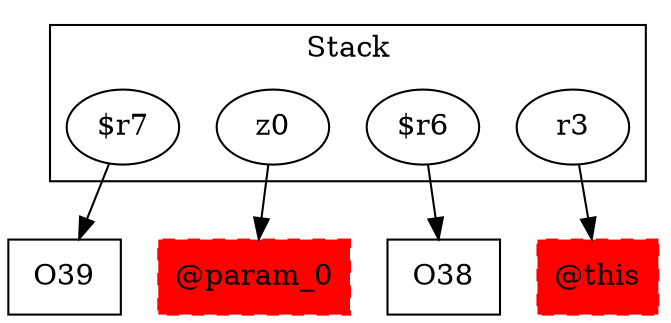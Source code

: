digraph sample {
  rankDir="LR";
  subgraph cluster_0 {
    label="Stack"
    "$r7"; "z0"; "$r6"; "r3"; 
  }
  "$r7" -> { O39[shape=box]};
  "z0" -> { "@param_0"[shape=box]};
  "$r6" -> { O38[shape=box]};
  "r3" -> { "@this"[shape=box]};
  "@this"[shape=box, style="filled,dashed"];
  "@param_0"[shape=box, style="filled,dashed"];
  "@this"[color="red"];
  "@param_0"[color="red"];
}
